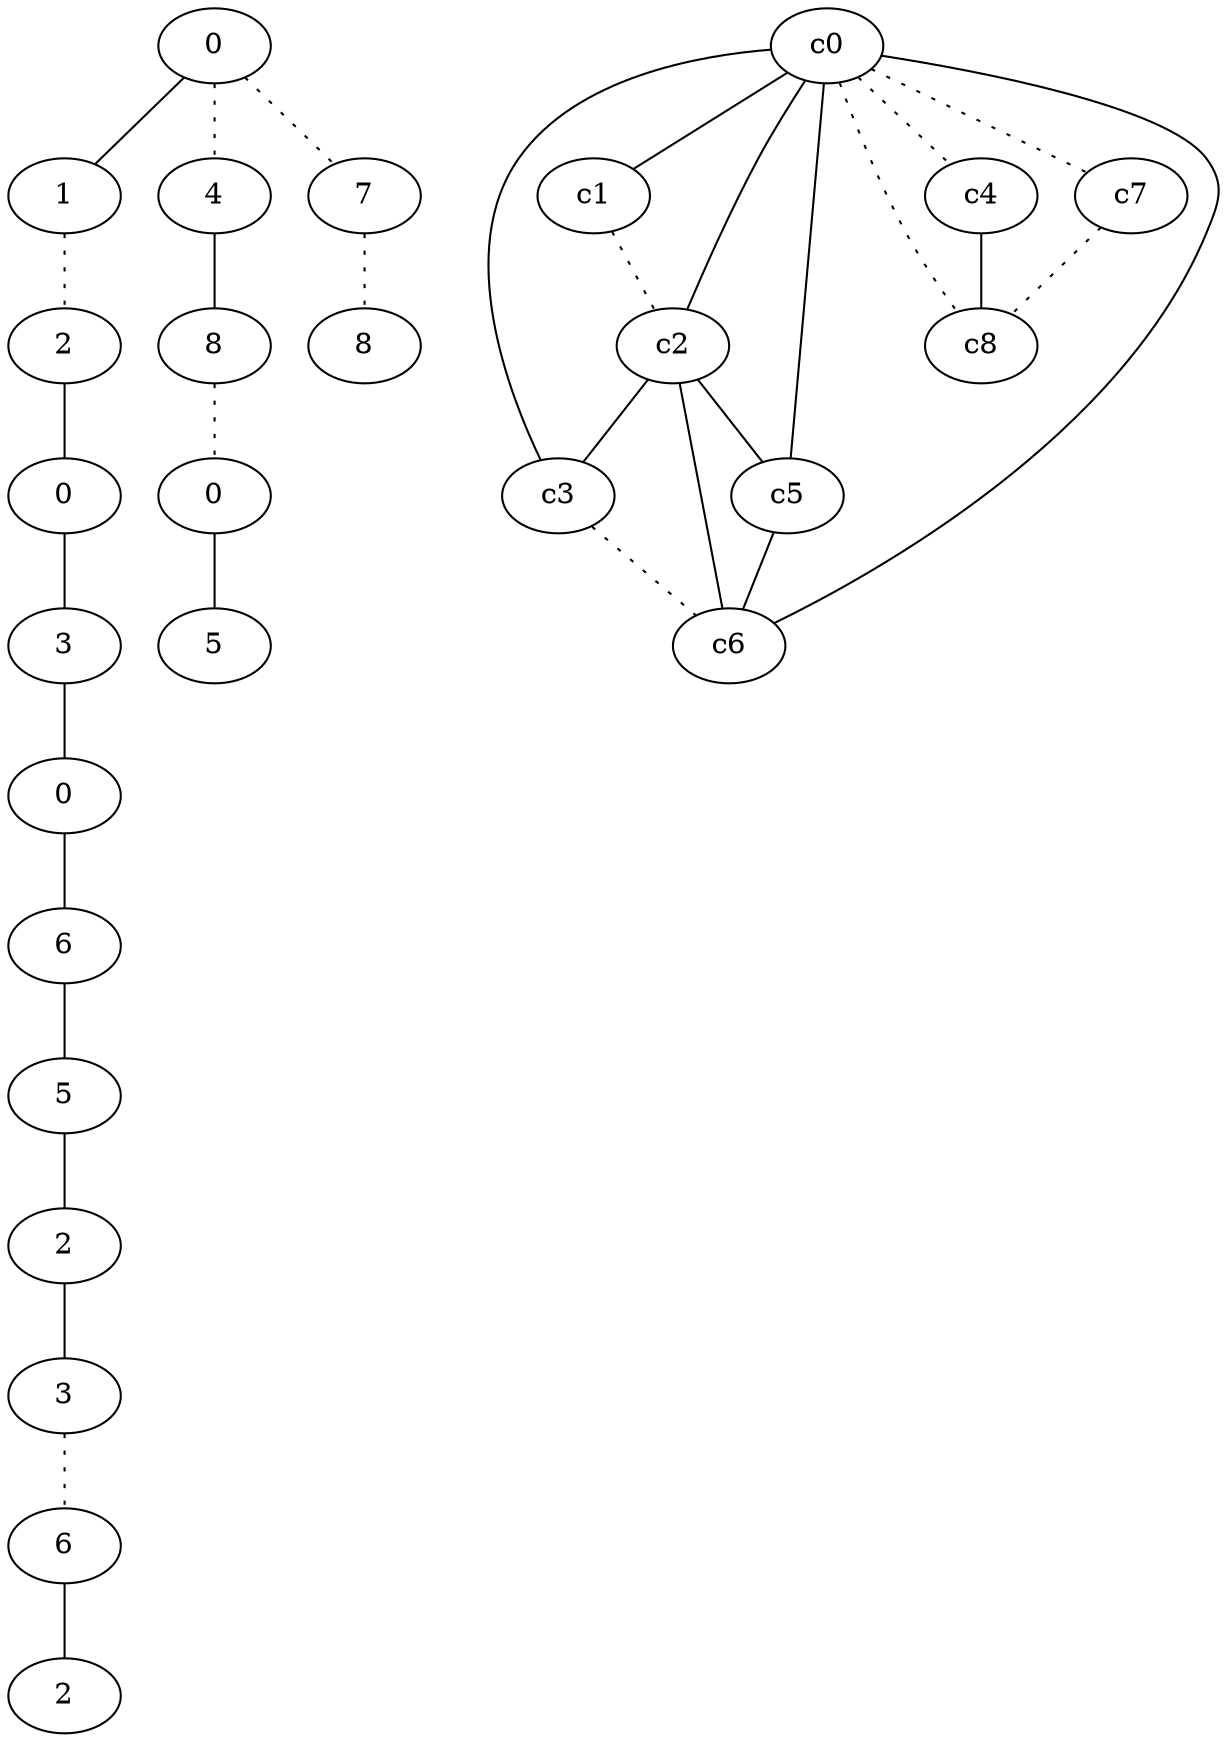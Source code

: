 graph {
a0[label=0];
a1[label=1];
a2[label=2];
a3[label=0];
a4[label=3];
a5[label=0];
a6[label=6];
a7[label=5];
a8[label=2];
a9[label=3];
a10[label=6];
a11[label=2];
a12[label=4];
a13[label=8];
a14[label=0];
a15[label=5];
a16[label=7];
a17[label=8];
a0 -- a1;
a0 -- a12 [style=dotted];
a0 -- a16 [style=dotted];
a1 -- a2 [style=dotted];
a2 -- a3;
a3 -- a4;
a4 -- a5;
a5 -- a6;
a6 -- a7;
a7 -- a8;
a8 -- a9;
a9 -- a10 [style=dotted];
a10 -- a11;
a12 -- a13;
a13 -- a14 [style=dotted];
a14 -- a15;
a16 -- a17 [style=dotted];
c0 -- c1;
c0 -- c2;
c0 -- c3;
c0 -- c4 [style=dotted];
c0 -- c5;
c0 -- c6;
c0 -- c7 [style=dotted];
c0 -- c8 [style=dotted];
c1 -- c2 [style=dotted];
c2 -- c3;
c2 -- c5;
c2 -- c6;
c3 -- c6 [style=dotted];
c4 -- c8;
c5 -- c6;
c7 -- c8 [style=dotted];
}
